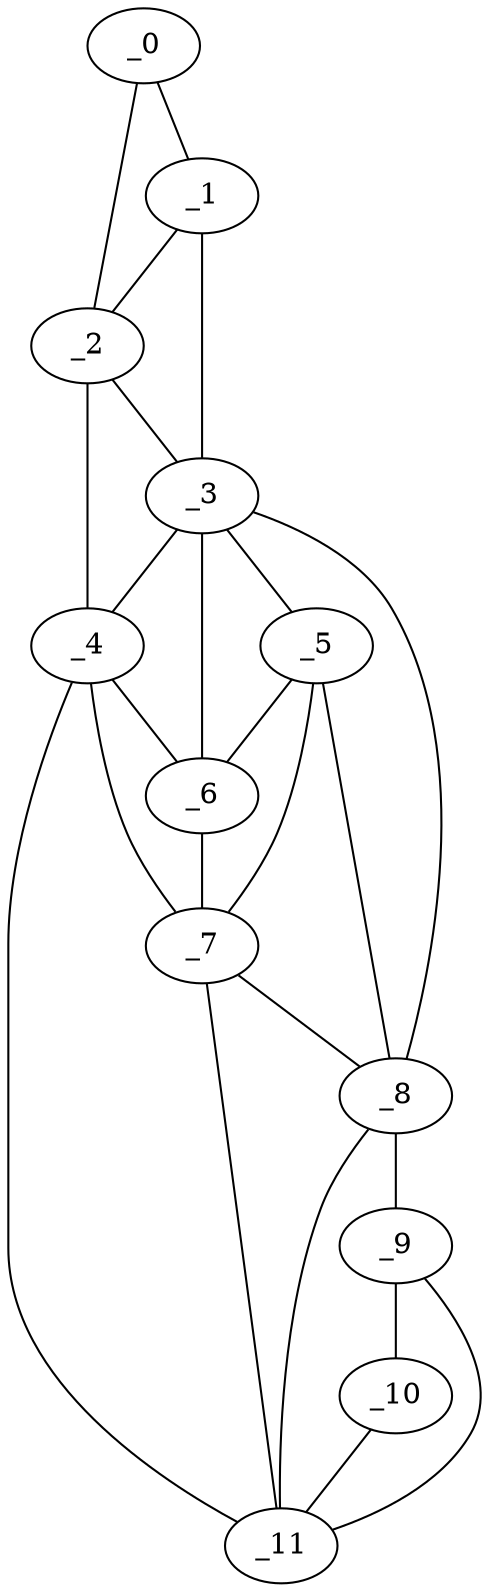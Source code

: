graph "obj21__315.gxl" {
	_0	 [x=6,
		y=86];
	_1	 [x=8,
		y=75];
	_0 -- _1	 [valence=1];
	_2	 [x=16,
		y=87];
	_0 -- _2	 [valence=1];
	_1 -- _2	 [valence=1];
	_3	 [x=61,
		y=47];
	_1 -- _3	 [valence=1];
	_2 -- _3	 [valence=2];
	_4	 [x=75,
		y=80];
	_2 -- _4	 [valence=1];
	_3 -- _4	 [valence=2];
	_5	 [x=77,
		y=48];
	_3 -- _5	 [valence=2];
	_6	 [x=77,
		y=70];
	_3 -- _6	 [valence=2];
	_8	 [x=106,
		y=32];
	_3 -- _8	 [valence=1];
	_4 -- _6	 [valence=1];
	_7	 [x=85,
		y=65];
	_4 -- _7	 [valence=2];
	_11	 [x=125,
		y=53];
	_4 -- _11	 [valence=1];
	_5 -- _6	 [valence=2];
	_5 -- _7	 [valence=2];
	_5 -- _8	 [valence=2];
	_6 -- _7	 [valence=1];
	_7 -- _8	 [valence=2];
	_7 -- _11	 [valence=2];
	_9	 [x=115,
		y=32];
	_8 -- _9	 [valence=1];
	_8 -- _11	 [valence=2];
	_10	 [x=121,
		y=35];
	_9 -- _10	 [valence=1];
	_9 -- _11	 [valence=2];
	_10 -- _11	 [valence=1];
}
